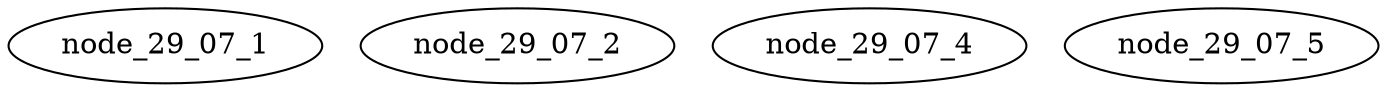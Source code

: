 digraph graph_29_07
{
	{
		node_29_07_1
		node_29_07_2
	}

	subgraph sub_29_07_3
	{
		node_29_07_4
		node_29_07_5
	}
}
